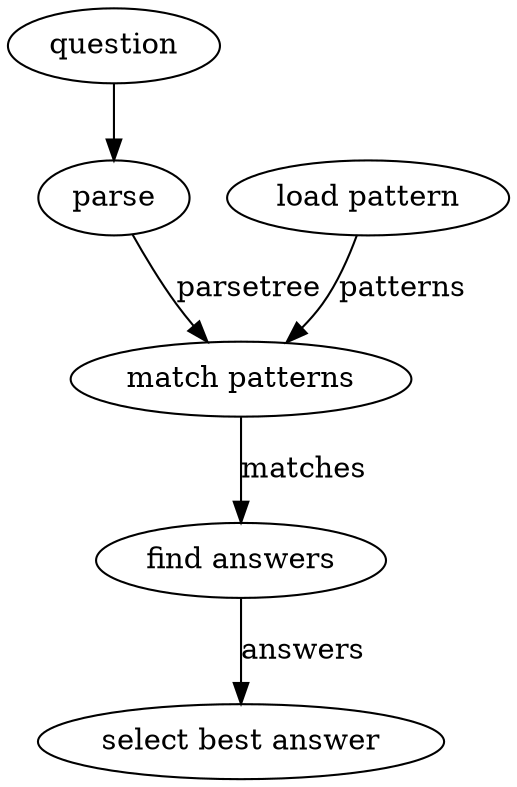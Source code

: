 digraph {
  question -> parse
  parse -> "match patterns" [label="parsetree"]
  "load pattern" -> "match patterns" [label="patterns"]
  "match patterns" -> "find answers" [label="matches"]
  "find answers" -> "select best answer" [label="answers"]
}